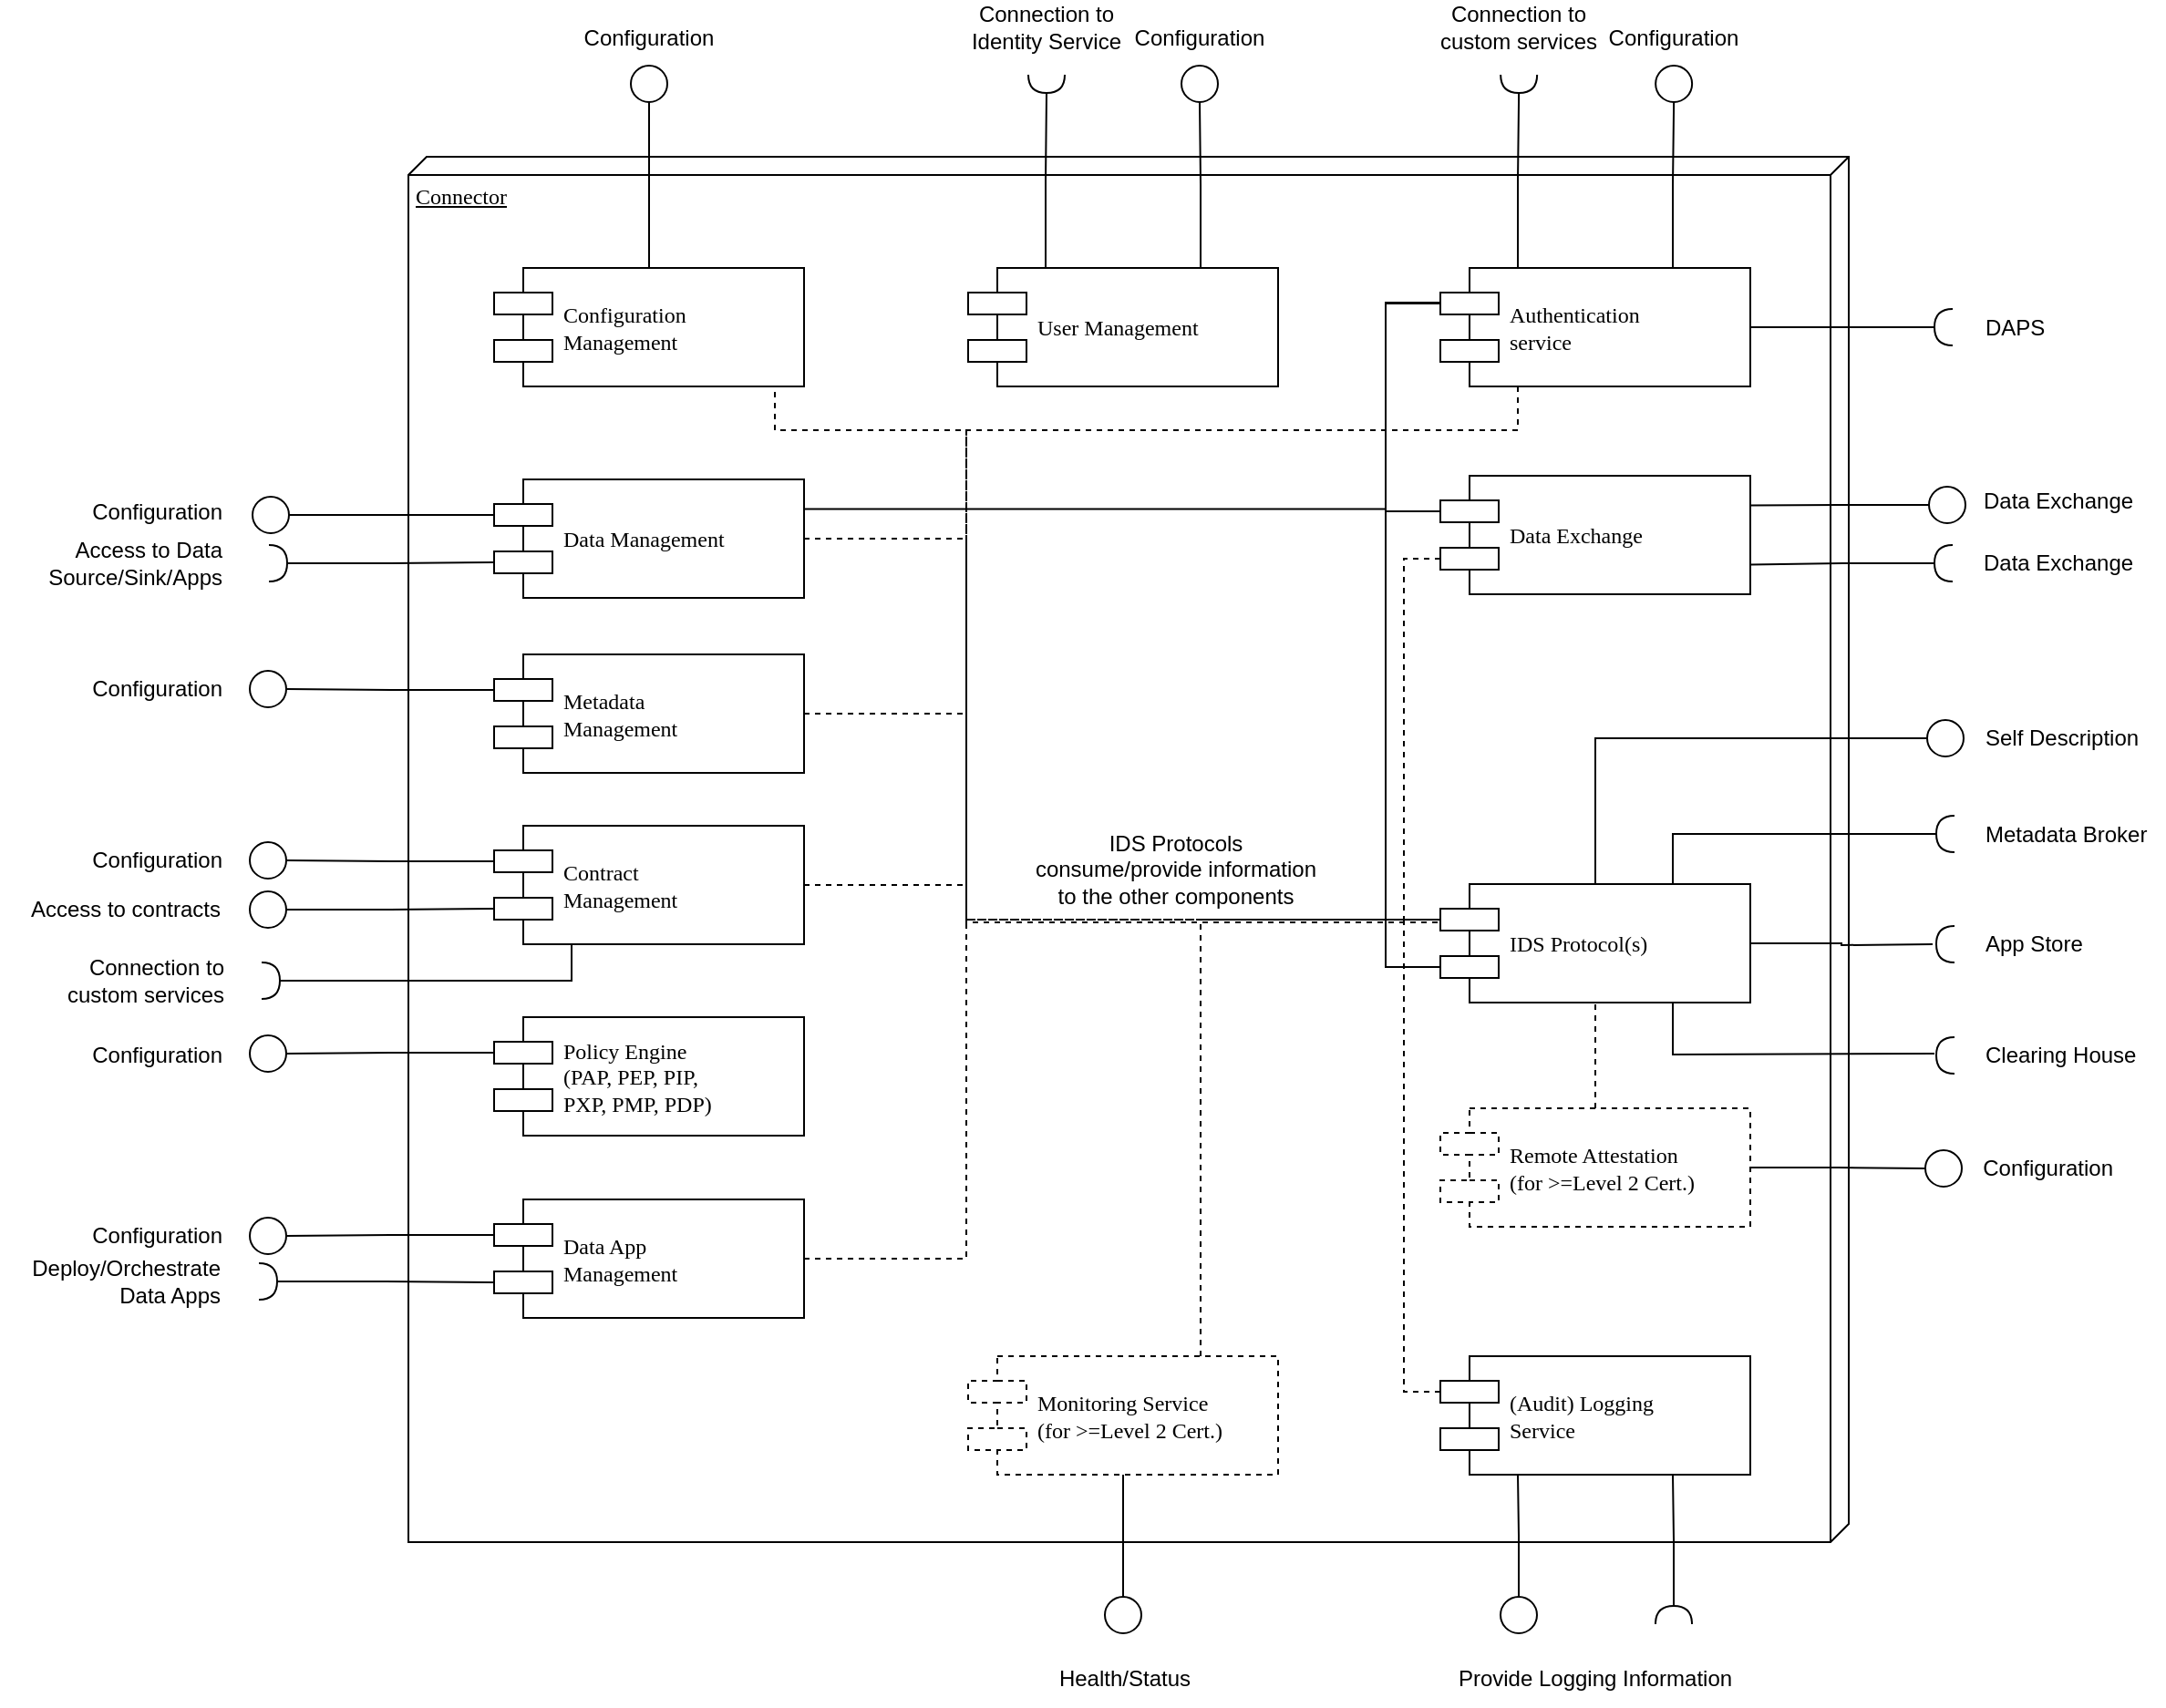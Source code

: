 <mxfile version="16.1.2" type="device"><diagram name="Page-1" id="5f0bae14-7c28-e335-631c-24af17079c00"><mxGraphModel dx="2522" dy="1715" grid="1" gridSize="10" guides="1" tooltips="1" connect="1" arrows="1" fold="1" page="1" pageScale="1" pageWidth="1100" pageHeight="850" background="none" math="0" shadow="0"><root><mxCell id="0"/><mxCell id="1" parent="0"/><mxCell id="jyTs4A_rWqT5F-8VlOva-28" value="Connector" style="verticalAlign=top;align=left;spacingTop=8;spacingLeft=2;spacingRight=12;shape=cube;size=10;direction=south;fontStyle=4;html=1;rounded=0;shadow=0;comic=0;labelBackgroundColor=none;strokeWidth=1;fontFamily=Verdana;fontSize=12" parent="1" vertex="1"><mxGeometry x="154" y="50" width="790" height="760" as="geometry"/></mxCell><mxCell id="jyTs4A_rWqT5F-8VlOva-112" style="edgeStyle=orthogonalEdgeStyle;rounded=0;orthogonalLoop=1;jettySize=auto;html=1;exitX=1;exitY=0.5;exitDx=0;exitDy=0;entryX=0;entryY=0.3;entryDx=0;entryDy=0;endArrow=none;endFill=0;fillColor=#f8cecc;strokeColor=#000000;dashed=1;" parent="1" source="jyTs4A_rWqT5F-8VlOva-1" target="jyTs4A_rWqT5F-8VlOva-34" edge="1"><mxGeometry relative="1" as="geometry"><Array as="points"><mxPoint x="460" y="260"/><mxPoint x="460" y="469"/></Array></mxGeometry></mxCell><mxCell id="JZ4Dpea59XBY0IXT6QqH-74" style="edgeStyle=orthogonalEdgeStyle;rounded=0;orthogonalLoop=1;jettySize=auto;html=1;exitX=0;exitY=0.3;exitDx=0;exitDy=0;endArrow=none;endFill=0;entryX=1;entryY=0.5;entryDx=0;entryDy=0;" edge="1" parent="1" source="jyTs4A_rWqT5F-8VlOva-1" target="JZ4Dpea59XBY0IXT6QqH-85"><mxGeometry relative="1" as="geometry"><mxPoint x="40" y="230" as="targetPoint"/></mxGeometry></mxCell><mxCell id="jyTs4A_rWqT5F-8VlOva-1" value="Data Management" style="shape=component;align=left;spacingLeft=36;rounded=0;shadow=0;comic=0;labelBackgroundColor=none;strokeWidth=1;fontFamily=Verdana;fontSize=12;html=1;" parent="1" vertex="1"><mxGeometry x="201" y="227" width="170" height="65" as="geometry"/></mxCell><mxCell id="JZ4Dpea59XBY0IXT6QqH-13" style="edgeStyle=orthogonalEdgeStyle;rounded=0;orthogonalLoop=1;jettySize=auto;html=1;exitX=0.25;exitY=0;exitDx=0;exitDy=0;entryX=1;entryY=0.5;entryDx=0;entryDy=0;endArrow=none;endFill=0;entryPerimeter=0;" edge="1" parent="1" source="jyTs4A_rWqT5F-8VlOva-2" target="JZ4Dpea59XBY0IXT6QqH-59"><mxGeometry relative="1" as="geometry"><mxPoint x="538.5" y="16" as="targetPoint"/></mxGeometry></mxCell><mxCell id="JZ4Dpea59XBY0IXT6QqH-79" style="edgeStyle=orthogonalEdgeStyle;rounded=0;orthogonalLoop=1;jettySize=auto;html=1;exitX=0.75;exitY=0;exitDx=0;exitDy=0;endArrow=none;endFill=0;entryX=0.5;entryY=1;entryDx=0;entryDy=0;" edge="1" parent="1" source="jyTs4A_rWqT5F-8VlOva-2" target="JZ4Dpea59XBY0IXT6QqH-99"><mxGeometry relative="1" as="geometry"><mxPoint x="588" y="30" as="targetPoint"/></mxGeometry></mxCell><mxCell id="jyTs4A_rWqT5F-8VlOva-2" value="User Management" style="shape=component;align=left;spacingLeft=36;rounded=0;shadow=0;comic=0;labelBackgroundColor=none;strokeWidth=1;fontFamily=Verdana;fontSize=12;html=1;" parent="1" vertex="1"><mxGeometry x="461" y="111" width="170" height="65" as="geometry"/></mxCell><mxCell id="jyTs4A_rWqT5F-8VlOva-119" style="edgeStyle=orthogonalEdgeStyle;rounded=0;orthogonalLoop=1;jettySize=auto;html=1;exitX=0.75;exitY=0;exitDx=0;exitDy=0;entryX=0;entryY=0.3;entryDx=0;entryDy=0;endArrow=none;endFill=0;fillColor=#f8cecc;strokeColor=#000000;dashed=1;" parent="1" source="jyTs4A_rWqT5F-8VlOva-3" target="jyTs4A_rWqT5F-8VlOva-34" edge="1"><mxGeometry relative="1" as="geometry"><mxPoint x="546" y="687" as="sourcePoint"/></mxGeometry></mxCell><mxCell id="JZ4Dpea59XBY0IXT6QqH-19" style="edgeStyle=orthogonalEdgeStyle;rounded=0;orthogonalLoop=1;jettySize=auto;html=1;exitX=0.5;exitY=1;exitDx=0;exitDy=0;entryX=0.5;entryY=0;entryDx=0;entryDy=0;endArrow=none;endFill=0;" edge="1" parent="1" source="jyTs4A_rWqT5F-8VlOva-3" target="JZ4Dpea59XBY0IXT6QqH-17"><mxGeometry relative="1" as="geometry"/></mxCell><mxCell id="jyTs4A_rWqT5F-8VlOva-3" value="Monitoring Service&lt;br&gt;(for &amp;gt;=Level 2 Cert.)" style="shape=component;align=left;spacingLeft=36;rounded=0;shadow=0;comic=0;labelBackgroundColor=none;strokeWidth=1;fontFamily=Verdana;fontSize=12;html=1;dashed=1;" parent="1" vertex="1"><mxGeometry x="461" y="708" width="170" height="65" as="geometry"/></mxCell><mxCell id="jyTs4A_rWqT5F-8VlOva-118" style="edgeStyle=orthogonalEdgeStyle;rounded=0;orthogonalLoop=1;jettySize=auto;html=1;exitX=0;exitY=0.3;exitDx=0;exitDy=0;entryX=0;entryY=0.3;entryDx=0;entryDy=0;endArrow=none;endFill=0;fillColor=#f8cecc;strokeColor=#000000;dashed=1;" parent="1" source="jyTs4A_rWqT5F-8VlOva-4" target="jyTs4A_rWqT5F-8VlOva-34" edge="1"><mxGeometry relative="1" as="geometry"><Array as="points"><mxPoint x="700" y="728"/><mxPoint x="700" y="469"/></Array><mxPoint x="762.5" y="687" as="sourcePoint"/></mxGeometry></mxCell><mxCell id="jyTs4A_rWqT5F-8VlOva-4" value="(Audit) Logging&lt;br&gt;Service" style="shape=component;align=left;spacingLeft=36;rounded=0;shadow=0;comic=0;labelBackgroundColor=none;strokeWidth=1;fontFamily=Verdana;fontSize=12;html=1;" parent="1" vertex="1"><mxGeometry x="720" y="708" width="170" height="65" as="geometry"/></mxCell><mxCell id="JZ4Dpea59XBY0IXT6QqH-81" style="edgeStyle=orthogonalEdgeStyle;rounded=0;orthogonalLoop=1;jettySize=auto;html=1;exitX=0.5;exitY=0;exitDx=0;exitDy=0;entryX=0.5;entryY=1;entryDx=0;entryDy=0;endArrow=none;endFill=0;" edge="1" parent="1" source="jyTs4A_rWqT5F-8VlOva-5" target="JZ4Dpea59XBY0IXT6QqH-80"><mxGeometry relative="1" as="geometry"/></mxCell><mxCell id="JZ4Dpea59XBY0IXT6QqH-118" style="edgeStyle=orthogonalEdgeStyle;rounded=0;orthogonalLoop=1;jettySize=auto;html=1;exitX=0.5;exitY=1;exitDx=0;exitDy=0;entryX=0;entryY=0.3;entryDx=0;entryDy=0;dashed=1;endArrow=none;endFill=0;" edge="1" parent="1" source="jyTs4A_rWqT5F-8VlOva-5" target="jyTs4A_rWqT5F-8VlOva-34"><mxGeometry relative="1" as="geometry"><Array as="points"><mxPoint x="355" y="176"/><mxPoint x="355" y="200"/><mxPoint x="460" y="200"/><mxPoint x="460" y="469"/></Array></mxGeometry></mxCell><mxCell id="jyTs4A_rWqT5F-8VlOva-5" value="Configuration&lt;br&gt;Management" style="shape=component;align=left;spacingLeft=36;rounded=0;shadow=0;comic=0;labelBackgroundColor=none;strokeWidth=1;fontFamily=Verdana;fontSize=12;html=1;" parent="1" vertex="1"><mxGeometry x="201" y="111" width="170" height="65" as="geometry"/></mxCell><mxCell id="jyTs4A_rWqT5F-8VlOva-113" style="edgeStyle=orthogonalEdgeStyle;rounded=0;orthogonalLoop=1;jettySize=auto;html=1;exitX=1;exitY=0.5;exitDx=0;exitDy=0;entryX=0;entryY=0.3;entryDx=0;entryDy=0;endArrow=none;endFill=0;fillColor=#f8cecc;strokeColor=#000000;dashed=1;" parent="1" source="jyTs4A_rWqT5F-8VlOva-6" target="jyTs4A_rWqT5F-8VlOva-34" edge="1"><mxGeometry relative="1" as="geometry"><Array as="points"><mxPoint x="460" y="356"/><mxPoint x="460" y="469"/></Array></mxGeometry></mxCell><mxCell id="JZ4Dpea59XBY0IXT6QqH-75" style="edgeStyle=orthogonalEdgeStyle;rounded=0;orthogonalLoop=1;jettySize=auto;html=1;exitX=0;exitY=0.3;exitDx=0;exitDy=0;endArrow=none;endFill=0;entryX=1;entryY=0.5;entryDx=0;entryDy=0;" edge="1" parent="1" source="jyTs4A_rWqT5F-8VlOva-6" target="JZ4Dpea59XBY0IXT6QqH-87"><mxGeometry relative="1" as="geometry"><mxPoint x="110" y="380" as="targetPoint"/></mxGeometry></mxCell><mxCell id="jyTs4A_rWqT5F-8VlOva-6" value="Metadata&lt;br&gt;Management" style="shape=component;align=left;spacingLeft=36;rounded=0;shadow=0;comic=0;labelBackgroundColor=none;strokeWidth=1;fontFamily=Verdana;fontSize=12;html=1;" parent="1" vertex="1"><mxGeometry x="201" y="323" width="170" height="65" as="geometry"/></mxCell><mxCell id="jyTs4A_rWqT5F-8VlOva-114" style="edgeStyle=orthogonalEdgeStyle;rounded=0;orthogonalLoop=1;jettySize=auto;html=1;exitX=1;exitY=0.5;exitDx=0;exitDy=0;entryX=0;entryY=0.3;entryDx=0;entryDy=0;endArrow=none;endFill=0;fillColor=#f8cecc;strokeColor=#000000;dashed=1;" parent="1" source="jyTs4A_rWqT5F-8VlOva-7" target="jyTs4A_rWqT5F-8VlOva-34" edge="1"><mxGeometry relative="1" as="geometry"><Array as="points"><mxPoint x="460" y="450"/><mxPoint x="460" y="469"/></Array></mxGeometry></mxCell><mxCell id="JZ4Dpea59XBY0IXT6QqH-76" style="edgeStyle=orthogonalEdgeStyle;rounded=0;orthogonalLoop=1;jettySize=auto;html=1;exitX=0;exitY=0.3;exitDx=0;exitDy=0;endArrow=none;endFill=0;entryX=1;entryY=0.5;entryDx=0;entryDy=0;" edge="1" parent="1" source="jyTs4A_rWqT5F-8VlOva-7" target="JZ4Dpea59XBY0IXT6QqH-90"><mxGeometry relative="1" as="geometry"><mxPoint x="110" y="437" as="targetPoint"/></mxGeometry></mxCell><mxCell id="jyTs4A_rWqT5F-8VlOva-7" value="Contract&lt;br&gt;Management" style="shape=component;align=left;spacingLeft=36;rounded=0;shadow=0;comic=0;labelBackgroundColor=none;strokeWidth=1;fontFamily=Verdana;fontSize=12;html=1;" parent="1" vertex="1"><mxGeometry x="201" y="417" width="170" height="65" as="geometry"/></mxCell><mxCell id="JZ4Dpea59XBY0IXT6QqH-78" style="edgeStyle=orthogonalEdgeStyle;rounded=0;orthogonalLoop=1;jettySize=auto;html=1;exitX=0;exitY=0.3;exitDx=0;exitDy=0;endArrow=none;endFill=0;entryX=1;entryY=0.5;entryDx=0;entryDy=0;" edge="1" parent="1" source="jyTs4A_rWqT5F-8VlOva-8" target="JZ4Dpea59XBY0IXT6QqH-92"><mxGeometry relative="1" as="geometry"><mxPoint x="30" y="569" as="targetPoint"/></mxGeometry></mxCell><mxCell id="jyTs4A_rWqT5F-8VlOva-8" value="Policy Engine &lt;br&gt;(PAP, PEP, PIP, &lt;br&gt;PXP, PMP, PDP)" style="shape=component;align=left;spacingLeft=36;rounded=0;shadow=0;comic=0;labelBackgroundColor=none;strokeWidth=1;fontFamily=Verdana;fontSize=12;html=1;" parent="1" vertex="1"><mxGeometry x="201" y="522" width="170" height="65" as="geometry"/></mxCell><mxCell id="jyTs4A_rWqT5F-8VlOva-117" style="edgeStyle=orthogonalEdgeStyle;rounded=0;orthogonalLoop=1;jettySize=auto;html=1;exitX=1;exitY=0.5;exitDx=0;exitDy=0;entryX=0;entryY=0.3;entryDx=0;entryDy=0;endArrow=none;endFill=0;fillColor=#f8cecc;strokeColor=#000000;dashed=1;" parent="1" source="jyTs4A_rWqT5F-8VlOva-9" target="jyTs4A_rWqT5F-8VlOva-34" edge="1"><mxGeometry relative="1" as="geometry"><Array as="points"><mxPoint x="460" y="655"/><mxPoint x="460" y="469"/></Array></mxGeometry></mxCell><mxCell id="JZ4Dpea59XBY0IXT6QqH-77" style="edgeStyle=orthogonalEdgeStyle;rounded=0;orthogonalLoop=1;jettySize=auto;html=1;exitX=0;exitY=0.3;exitDx=0;exitDy=0;endArrow=none;endFill=0;entryX=1;entryY=0.5;entryDx=0;entryDy=0;" edge="1" parent="1" source="jyTs4A_rWqT5F-8VlOva-9" target="JZ4Dpea59XBY0IXT6QqH-94"><mxGeometry relative="1" as="geometry"><mxPoint x="116" y="639" as="targetPoint"/></mxGeometry></mxCell><mxCell id="jyTs4A_rWqT5F-8VlOva-9" value="Data App&lt;br&gt;Management" style="shape=component;align=left;spacingLeft=36;rounded=0;shadow=0;comic=0;labelBackgroundColor=none;strokeWidth=1;fontFamily=Verdana;fontSize=12;html=1;" parent="1" vertex="1"><mxGeometry x="201" y="622" width="170" height="65" as="geometry"/></mxCell><mxCell id="jyTs4A_rWqT5F-8VlOva-32" style="edgeStyle=orthogonalEdgeStyle;rounded=0;orthogonalLoop=1;jettySize=auto;html=1;entryX=0.5;entryY=0;entryDx=0;entryDy=0;endArrow=none;endFill=0;exitX=0;exitY=0.5;exitDx=0;exitDy=0;" parent="1" source="jyTs4A_rWqT5F-8VlOva-31" target="jyTs4A_rWqT5F-8VlOva-34" edge="1"><mxGeometry relative="1" as="geometry"><mxPoint x="1024" y="421" as="sourcePoint"/><mxPoint x="903.04" y="420.975" as="targetPoint"/></mxGeometry></mxCell><mxCell id="jyTs4A_rWqT5F-8VlOva-31" value="" style="ellipse;whiteSpace=wrap;html=1;rounded=0;shadow=0;comic=0;labelBackgroundColor=none;strokeWidth=1;fontFamily=Verdana;fontSize=12;align=center;" parent="1" vertex="1"><mxGeometry x="987" y="359" width="20" height="20" as="geometry"/></mxCell><mxCell id="jyTs4A_rWqT5F-8VlOva-33" value="Self Description" style="text;html=1;strokeColor=none;fillColor=none;align=left;verticalAlign=middle;whiteSpace=wrap;rounded=0;" parent="1" vertex="1"><mxGeometry x="1017" y="354" width="90" height="30" as="geometry"/></mxCell><mxCell id="jyTs4A_rWqT5F-8VlOva-34" value="IDS Protocol(s)" style="shape=component;align=left;spacingLeft=36;rounded=0;shadow=0;comic=0;labelBackgroundColor=none;strokeWidth=1;fontFamily=Verdana;fontSize=12;html=1;" parent="1" vertex="1"><mxGeometry x="720" y="449" width="170" height="65" as="geometry"/></mxCell><mxCell id="jyTs4A_rWqT5F-8VlOva-45" style="edgeStyle=orthogonalEdgeStyle;rounded=0;orthogonalLoop=1;jettySize=auto;html=1;entryX=1;entryY=0.25;entryDx=0;entryDy=0;endArrow=none;endFill=0;exitX=0;exitY=0.5;exitDx=0;exitDy=0;" parent="1" source="jyTs4A_rWqT5F-8VlOva-46" target="JZ4Dpea59XBY0IXT6QqH-14" edge="1"><mxGeometry relative="1" as="geometry"><mxPoint x="964" y="360" as="sourcePoint"/><mxPoint x="910" y="220.25" as="targetPoint"/></mxGeometry></mxCell><mxCell id="jyTs4A_rWqT5F-8VlOva-46" value="" style="ellipse;whiteSpace=wrap;html=1;rounded=0;shadow=0;comic=0;labelBackgroundColor=none;strokeWidth=1;fontFamily=Verdana;fontSize=12;align=center;" parent="1" vertex="1"><mxGeometry x="988" y="231" width="20" height="20" as="geometry"/></mxCell><mxCell id="jyTs4A_rWqT5F-8VlOva-63" value="Metadata Broker" style="text;html=1;strokeColor=none;fillColor=none;align=left;verticalAlign=middle;whiteSpace=wrap;rounded=0;" parent="1" vertex="1"><mxGeometry x="1017" y="406.5" width="100" height="30" as="geometry"/></mxCell><mxCell id="jyTs4A_rWqT5F-8VlOva-71" value="App Store" style="text;html=1;strokeColor=none;fillColor=none;align=left;verticalAlign=middle;whiteSpace=wrap;rounded=0;" parent="1" vertex="1"><mxGeometry x="1017" y="467" width="100" height="30" as="geometry"/></mxCell><mxCell id="jyTs4A_rWqT5F-8VlOva-72" style="edgeStyle=orthogonalEdgeStyle;rounded=0;orthogonalLoop=1;jettySize=auto;html=1;exitX=0;exitY=0.5;exitDx=0;exitDy=0;entryX=1;entryY=0.5;entryDx=0;entryDy=0;endArrow=none;endFill=0;" parent="1" target="jyTs4A_rWqT5F-8VlOva-34" edge="1"><mxGeometry relative="1" as="geometry"><mxPoint x="990" y="482" as="sourcePoint"/></mxGeometry></mxCell><mxCell id="jyTs4A_rWqT5F-8VlOva-76" value="Clearing House" style="text;html=1;strokeColor=none;fillColor=none;align=left;verticalAlign=middle;whiteSpace=wrap;rounded=0;" parent="1" vertex="1"><mxGeometry x="1017" y="528" width="100" height="30" as="geometry"/></mxCell><mxCell id="jyTs4A_rWqT5F-8VlOva-77" style="edgeStyle=orthogonalEdgeStyle;rounded=0;orthogonalLoop=1;jettySize=auto;html=1;exitX=0;exitY=0.5;exitDx=0;exitDy=0;entryX=0.75;entryY=1;entryDx=0;entryDy=0;endArrow=none;endFill=0;" parent="1" target="jyTs4A_rWqT5F-8VlOva-34" edge="1"><mxGeometry relative="1" as="geometry"><mxPoint x="991" y="542" as="sourcePoint"/></mxGeometry></mxCell><mxCell id="jyTs4A_rWqT5F-8VlOva-81" value="DAPS" style="text;html=1;strokeColor=none;fillColor=none;align=left;verticalAlign=middle;whiteSpace=wrap;rounded=0;" parent="1" vertex="1"><mxGeometry x="1017" y="128.5" width="100" height="30" as="geometry"/></mxCell><mxCell id="jyTs4A_rWqT5F-8VlOva-82" style="edgeStyle=orthogonalEdgeStyle;rounded=0;orthogonalLoop=1;jettySize=auto;html=1;exitX=1;exitY=0.5;exitDx=0;exitDy=0;entryX=1;entryY=0.5;entryDx=0;entryDy=0;endArrow=none;endFill=0;exitPerimeter=0;" parent="1" source="JZ4Dpea59XBY0IXT6QqH-64" target="JZ4Dpea59XBY0IXT6QqH-16" edge="1"><mxGeometry relative="1" as="geometry"><mxPoint x="992" y="654" as="sourcePoint"/></mxGeometry></mxCell><mxCell id="jyTs4A_rWqT5F-8VlOva-95" value="Access to Data Source/Sink/Apps" style="text;html=1;strokeColor=none;fillColor=none;align=right;verticalAlign=middle;whiteSpace=wrap;rounded=0;" parent="1" vertex="1"><mxGeometry x="-68.25" y="258" width="121.5" height="30" as="geometry"/></mxCell><mxCell id="jyTs4A_rWqT5F-8VlOva-97" value="Configuration" style="text;html=1;strokeColor=none;fillColor=none;align=center;verticalAlign=middle;whiteSpace=wrap;rounded=0;" parent="1" vertex="1"><mxGeometry x="249.25" y="-30" width="73.5" height="30" as="geometry"/></mxCell><mxCell id="jyTs4A_rWqT5F-8VlOva-134" value="Deploy/Orchestrate Data Apps" style="text;html=1;strokeColor=none;fillColor=none;align=right;verticalAlign=middle;whiteSpace=wrap;rounded=0;" parent="1" vertex="1"><mxGeometry x="-56.75" y="652" width="110" height="30" as="geometry"/></mxCell><mxCell id="jyTs4A_rWqT5F-8VlOva-136" value="IDS Protocols consume/provide information to the other components" style="text;html=1;strokeColor=none;fillColor=none;align=center;verticalAlign=middle;whiteSpace=wrap;rounded=0;" parent="1" vertex="1"><mxGeometry x="495" y="426" width="160" height="30" as="geometry"/></mxCell><mxCell id="JZ4Dpea59XBY0IXT6QqH-83" style="edgeStyle=orthogonalEdgeStyle;rounded=0;orthogonalLoop=1;jettySize=auto;html=1;exitX=0.5;exitY=0;exitDx=0;exitDy=0;entryX=0.5;entryY=1;entryDx=0;entryDy=0;dashed=1;endArrow=none;endFill=0;" edge="1" parent="1" source="jyTs4A_rWqT5F-8VlOva-138" target="jyTs4A_rWqT5F-8VlOva-34"><mxGeometry relative="1" as="geometry"/></mxCell><mxCell id="jyTs4A_rWqT5F-8VlOva-138" value="Remote Attestation&lt;br&gt;(for &amp;gt;=Level 2 Cert.)" style="shape=component;align=left;spacingLeft=36;rounded=0;shadow=0;comic=0;labelBackgroundColor=none;strokeWidth=1;fontFamily=Verdana;fontSize=12;html=1;dashed=1;" parent="1" vertex="1"><mxGeometry x="720" y="572" width="170" height="65" as="geometry"/></mxCell><mxCell id="jyTs4A_rWqT5F-8VlOva-148" style="edgeStyle=orthogonalEdgeStyle;rounded=0;orthogonalLoop=1;jettySize=auto;html=1;exitX=1;exitY=0.5;exitDx=0;exitDy=0;entryX=0;entryY=0.7;entryDx=0;entryDy=0;endArrow=none;endFill=0;strokeColor=#000000;" parent="1" source="jyTs4A_rWqT5F-8VlOva-146" target="jyTs4A_rWqT5F-8VlOva-7" edge="1"><mxGeometry relative="1" as="geometry"/></mxCell><mxCell id="jyTs4A_rWqT5F-8VlOva-146" value="" style="ellipse;whiteSpace=wrap;html=1;rounded=0;shadow=0;comic=0;labelBackgroundColor=none;strokeWidth=1;fontFamily=Verdana;fontSize=12;align=center;" parent="1" vertex="1"><mxGeometry x="67" y="453" width="20" height="20" as="geometry"/></mxCell><mxCell id="jyTs4A_rWqT5F-8VlOva-147" value="Access to contracts" style="text;html=1;strokeColor=none;fillColor=none;align=right;verticalAlign=middle;whiteSpace=wrap;rounded=0;" parent="1" vertex="1"><mxGeometry x="-70" y="448" width="123.25" height="30" as="geometry"/></mxCell><mxCell id="JZ4Dpea59XBY0IXT6QqH-11" value="Connection to Identity Service" style="text;html=1;strokeColor=none;fillColor=none;align=center;verticalAlign=middle;whiteSpace=wrap;rounded=0;" vertex="1" parent="1"><mxGeometry x="452.94" y="-36" width="102.13" height="30" as="geometry"/></mxCell><mxCell id="JZ4Dpea59XBY0IXT6QqH-119" style="edgeStyle=orthogonalEdgeStyle;rounded=0;orthogonalLoop=1;jettySize=auto;html=1;exitX=0;exitY=0.7;exitDx=0;exitDy=0;entryX=0;entryY=0.3;entryDx=0;entryDy=0;dashed=1;endArrow=none;endFill=0;" edge="1" parent="1" source="JZ4Dpea59XBY0IXT6QqH-14" target="jyTs4A_rWqT5F-8VlOva-34"><mxGeometry relative="1" as="geometry"/></mxCell><mxCell id="JZ4Dpea59XBY0IXT6QqH-120" style="edgeStyle=orthogonalEdgeStyle;rounded=0;orthogonalLoop=1;jettySize=auto;html=1;exitX=0;exitY=0.3;exitDx=0;exitDy=0;endArrow=none;endFill=0;" edge="1" parent="1" source="JZ4Dpea59XBY0IXT6QqH-14"><mxGeometry relative="1" as="geometry"><mxPoint x="720" y="130" as="targetPoint"/><Array as="points"><mxPoint x="690" y="245"/><mxPoint x="690" y="130"/></Array></mxGeometry></mxCell><mxCell id="JZ4Dpea59XBY0IXT6QqH-14" value="Data Exchange" style="shape=component;align=left;spacingLeft=36;rounded=0;shadow=0;comic=0;labelBackgroundColor=none;strokeWidth=1;fontFamily=Verdana;fontSize=12;html=1;" vertex="1" parent="1"><mxGeometry x="720" y="225" width="170" height="65" as="geometry"/></mxCell><mxCell id="JZ4Dpea59XBY0IXT6QqH-71" style="edgeStyle=orthogonalEdgeStyle;rounded=0;orthogonalLoop=1;jettySize=auto;html=1;exitX=0;exitY=0.3;exitDx=0;exitDy=0;endArrow=none;endFill=0;entryX=1;entryY=0.25;entryDx=0;entryDy=0;" edge="1" parent="1" source="JZ4Dpea59XBY0IXT6QqH-16" target="jyTs4A_rWqT5F-8VlOva-1"><mxGeometry relative="1" as="geometry"><mxPoint x="700" y="98.5" as="sourcePoint"/><mxPoint x="370" y="265" as="targetPoint"/><Array as="points"><mxPoint x="690" y="131"/><mxPoint x="690" y="243"/></Array></mxGeometry></mxCell><mxCell id="JZ4Dpea59XBY0IXT6QqH-117" style="edgeStyle=orthogonalEdgeStyle;rounded=0;orthogonalLoop=1;jettySize=auto;html=1;exitX=0.25;exitY=1;exitDx=0;exitDy=0;entryX=0;entryY=0.3;entryDx=0;entryDy=0;endArrow=none;endFill=0;dashed=1;" edge="1" parent="1" source="JZ4Dpea59XBY0IXT6QqH-16" target="jyTs4A_rWqT5F-8VlOva-34"><mxGeometry relative="1" as="geometry"><Array as="points"><mxPoint x="763" y="200"/><mxPoint x="460" y="200"/><mxPoint x="460" y="470"/><mxPoint x="720" y="470"/></Array></mxGeometry></mxCell><mxCell id="JZ4Dpea59XBY0IXT6QqH-121" style="edgeStyle=orthogonalEdgeStyle;rounded=0;orthogonalLoop=1;jettySize=auto;html=1;exitX=0;exitY=0.3;exitDx=0;exitDy=0;entryX=0;entryY=0.7;entryDx=0;entryDy=0;endArrow=none;endFill=0;" edge="1" parent="1" source="JZ4Dpea59XBY0IXT6QqH-16" target="jyTs4A_rWqT5F-8VlOva-34"><mxGeometry relative="1" as="geometry"><Array as="points"><mxPoint x="690" y="131"/><mxPoint x="690" y="495"/></Array></mxGeometry></mxCell><mxCell id="JZ4Dpea59XBY0IXT6QqH-16" value="Authentication&lt;br&gt;service" style="shape=component;align=left;spacingLeft=36;rounded=0;shadow=0;comic=0;labelBackgroundColor=none;strokeWidth=1;fontFamily=Verdana;fontSize=12;html=1;" vertex="1" parent="1"><mxGeometry x="720" y="111" width="170" height="65" as="geometry"/></mxCell><mxCell id="JZ4Dpea59XBY0IXT6QqH-17" value="" style="ellipse;whiteSpace=wrap;html=1;rounded=0;shadow=0;comic=0;labelBackgroundColor=none;strokeWidth=1;fontFamily=Verdana;fontSize=12;align=center;" vertex="1" parent="1"><mxGeometry x="536" y="840" width="20" height="20" as="geometry"/></mxCell><mxCell id="JZ4Dpea59XBY0IXT6QqH-18" value="Health/Status" style="text;html=1;strokeColor=none;fillColor=none;align=center;verticalAlign=middle;whiteSpace=wrap;rounded=0;" vertex="1" parent="1"><mxGeometry x="495" y="870" width="104" height="30" as="geometry"/></mxCell><mxCell id="JZ4Dpea59XBY0IXT6QqH-51" style="edgeStyle=orthogonalEdgeStyle;rounded=0;orthogonalLoop=1;jettySize=auto;html=1;exitX=0.5;exitY=0;exitDx=0;exitDy=0;entryX=0.25;entryY=1;entryDx=0;entryDy=0;endArrow=none;endFill=0;" edge="1" parent="1" source="JZ4Dpea59XBY0IXT6QqH-47" target="jyTs4A_rWqT5F-8VlOva-4"><mxGeometry relative="1" as="geometry"/></mxCell><mxCell id="JZ4Dpea59XBY0IXT6QqH-47" value="" style="ellipse;whiteSpace=wrap;html=1;rounded=0;shadow=0;comic=0;labelBackgroundColor=none;strokeWidth=1;fontFamily=Verdana;fontSize=12;align=center;" vertex="1" parent="1"><mxGeometry x="753" y="840" width="20" height="20" as="geometry"/></mxCell><mxCell id="JZ4Dpea59XBY0IXT6QqH-48" value="Provide Logging Information" style="text;html=1;strokeColor=none;fillColor=none;align=center;verticalAlign=middle;whiteSpace=wrap;rounded=0;" vertex="1" parent="1"><mxGeometry x="727" y="870" width="156" height="30" as="geometry"/></mxCell><mxCell id="JZ4Dpea59XBY0IXT6QqH-55" style="edgeStyle=orthogonalEdgeStyle;rounded=0;orthogonalLoop=1;jettySize=auto;html=1;exitX=1;exitY=0.5;exitDx=0;exitDy=0;exitPerimeter=0;entryX=0;entryY=0.7;entryDx=0;entryDy=0;endArrow=none;endFill=0;" edge="1" parent="1" source="JZ4Dpea59XBY0IXT6QqH-52" target="jyTs4A_rWqT5F-8VlOva-1"><mxGeometry relative="1" as="geometry"/></mxCell><mxCell id="JZ4Dpea59XBY0IXT6QqH-52" value="" style="shape=requiredInterface;html=1;verticalLabelPosition=bottom;sketch=0;" vertex="1" parent="1"><mxGeometry x="77.5" y="263" width="10" height="20" as="geometry"/></mxCell><mxCell id="JZ4Dpea59XBY0IXT6QqH-58" style="edgeStyle=orthogonalEdgeStyle;rounded=0;orthogonalLoop=1;jettySize=auto;html=1;exitX=1;exitY=0.5;exitDx=0;exitDy=0;exitPerimeter=0;entryX=0;entryY=0.7;entryDx=0;entryDy=0;endArrow=none;endFill=0;" edge="1" parent="1" source="JZ4Dpea59XBY0IXT6QqH-56" target="jyTs4A_rWqT5F-8VlOva-9"><mxGeometry relative="1" as="geometry"/></mxCell><mxCell id="JZ4Dpea59XBY0IXT6QqH-56" value="" style="shape=requiredInterface;html=1;verticalLabelPosition=bottom;sketch=0;" vertex="1" parent="1"><mxGeometry x="72" y="657" width="10" height="20" as="geometry"/></mxCell><mxCell id="JZ4Dpea59XBY0IXT6QqH-59" value="" style="shape=requiredInterface;html=1;verticalLabelPosition=bottom;sketch=0;rotation=90;" vertex="1" parent="1"><mxGeometry x="499" width="10" height="20" as="geometry"/></mxCell><mxCell id="JZ4Dpea59XBY0IXT6QqH-70" style="edgeStyle=orthogonalEdgeStyle;rounded=0;orthogonalLoop=1;jettySize=auto;html=1;exitX=1;exitY=0.5;exitDx=0;exitDy=0;exitPerimeter=0;entryX=1;entryY=0.75;entryDx=0;entryDy=0;endArrow=none;endFill=0;" edge="1" parent="1" source="JZ4Dpea59XBY0IXT6QqH-60" target="JZ4Dpea59XBY0IXT6QqH-14"><mxGeometry relative="1" as="geometry"/></mxCell><mxCell id="JZ4Dpea59XBY0IXT6QqH-60" value="" style="shape=requiredInterface;html=1;verticalLabelPosition=bottom;sketch=0;rotation=-180;" vertex="1" parent="1"><mxGeometry x="991" y="263" width="10" height="20" as="geometry"/></mxCell><mxCell id="JZ4Dpea59XBY0IXT6QqH-69" style="edgeStyle=orthogonalEdgeStyle;rounded=0;orthogonalLoop=1;jettySize=auto;html=1;exitX=1;exitY=0.5;exitDx=0;exitDy=0;exitPerimeter=0;entryX=0.75;entryY=0;entryDx=0;entryDy=0;endArrow=none;endFill=0;" edge="1" parent="1" source="JZ4Dpea59XBY0IXT6QqH-61" target="jyTs4A_rWqT5F-8VlOva-34"><mxGeometry relative="1" as="geometry"/></mxCell><mxCell id="JZ4Dpea59XBY0IXT6QqH-61" value="" style="shape=requiredInterface;html=1;verticalLabelPosition=bottom;sketch=0;rotation=-180;" vertex="1" parent="1"><mxGeometry x="992" y="411.5" width="10" height="20" as="geometry"/></mxCell><mxCell id="JZ4Dpea59XBY0IXT6QqH-62" value="" style="shape=requiredInterface;html=1;verticalLabelPosition=bottom;sketch=0;rotation=-180;" vertex="1" parent="1"><mxGeometry x="992" y="472" width="10" height="20" as="geometry"/></mxCell><mxCell id="JZ4Dpea59XBY0IXT6QqH-63" value="" style="shape=requiredInterface;html=1;verticalLabelPosition=bottom;sketch=0;rotation=-180;" vertex="1" parent="1"><mxGeometry x="992" y="533" width="10" height="20" as="geometry"/></mxCell><mxCell id="JZ4Dpea59XBY0IXT6QqH-64" value="" style="shape=requiredInterface;html=1;verticalLabelPosition=bottom;sketch=0;rotation=-180;" vertex="1" parent="1"><mxGeometry x="991" y="133.5" width="10" height="20" as="geometry"/></mxCell><mxCell id="JZ4Dpea59XBY0IXT6QqH-68" style="edgeStyle=orthogonalEdgeStyle;rounded=0;orthogonalLoop=1;jettySize=auto;html=1;exitX=1;exitY=0.5;exitDx=0;exitDy=0;exitPerimeter=0;entryX=0.75;entryY=1;entryDx=0;entryDy=0;endArrow=none;endFill=0;" edge="1" parent="1" source="JZ4Dpea59XBY0IXT6QqH-66" target="jyTs4A_rWqT5F-8VlOva-4"><mxGeometry relative="1" as="geometry"/></mxCell><mxCell id="JZ4Dpea59XBY0IXT6QqH-66" value="" style="shape=requiredInterface;html=1;verticalLabelPosition=bottom;sketch=0;rotation=-90;" vertex="1" parent="1"><mxGeometry x="843" y="840" width="10" height="20" as="geometry"/></mxCell><mxCell id="JZ4Dpea59XBY0IXT6QqH-80" value="" style="ellipse;whiteSpace=wrap;html=1;rounded=0;shadow=0;comic=0;labelBackgroundColor=none;strokeWidth=1;fontFamily=Verdana;fontSize=12;align=center;" vertex="1" parent="1"><mxGeometry x="276" width="20" height="20" as="geometry"/></mxCell><mxCell id="JZ4Dpea59XBY0IXT6QqH-84" value="Configuration" style="text;html=1;strokeColor=none;fillColor=none;align=right;verticalAlign=middle;whiteSpace=wrap;rounded=0;" vertex="1" parent="1"><mxGeometry x="-20.25" y="229.5" width="73.5" height="30" as="geometry"/></mxCell><mxCell id="JZ4Dpea59XBY0IXT6QqH-85" value="" style="ellipse;whiteSpace=wrap;html=1;rounded=0;shadow=0;comic=0;labelBackgroundColor=none;strokeWidth=1;fontFamily=Verdana;fontSize=12;align=center;" vertex="1" parent="1"><mxGeometry x="68.5" y="236.5" width="20" height="20" as="geometry"/></mxCell><mxCell id="JZ4Dpea59XBY0IXT6QqH-87" value="" style="ellipse;whiteSpace=wrap;html=1;rounded=0;shadow=0;comic=0;labelBackgroundColor=none;strokeWidth=1;fontFamily=Verdana;fontSize=12;align=center;" vertex="1" parent="1"><mxGeometry x="67" y="332" width="20" height="20" as="geometry"/></mxCell><mxCell id="JZ4Dpea59XBY0IXT6QqH-89" value="Configuration" style="text;html=1;strokeColor=none;fillColor=none;align=right;verticalAlign=middle;whiteSpace=wrap;rounded=0;" vertex="1" parent="1"><mxGeometry x="-20.25" y="327" width="73.5" height="30" as="geometry"/></mxCell><mxCell id="JZ4Dpea59XBY0IXT6QqH-90" value="" style="ellipse;whiteSpace=wrap;html=1;rounded=0;shadow=0;comic=0;labelBackgroundColor=none;strokeWidth=1;fontFamily=Verdana;fontSize=12;align=center;" vertex="1" parent="1"><mxGeometry x="67" y="426" width="20" height="20" as="geometry"/></mxCell><mxCell id="JZ4Dpea59XBY0IXT6QqH-91" value="Configuration" style="text;html=1;strokeColor=none;fillColor=none;align=right;verticalAlign=middle;whiteSpace=wrap;rounded=0;" vertex="1" parent="1"><mxGeometry x="-20.25" y="421" width="73.5" height="30" as="geometry"/></mxCell><mxCell id="JZ4Dpea59XBY0IXT6QqH-92" value="" style="ellipse;whiteSpace=wrap;html=1;rounded=0;shadow=0;comic=0;labelBackgroundColor=none;strokeWidth=1;fontFamily=Verdana;fontSize=12;align=center;" vertex="1" parent="1"><mxGeometry x="67" y="532" width="20" height="20" as="geometry"/></mxCell><mxCell id="JZ4Dpea59XBY0IXT6QqH-93" value="Configuration" style="text;html=1;strokeColor=none;fillColor=none;align=right;verticalAlign=middle;whiteSpace=wrap;rounded=0;" vertex="1" parent="1"><mxGeometry x="-20.25" y="528" width="73.5" height="30" as="geometry"/></mxCell><mxCell id="JZ4Dpea59XBY0IXT6QqH-94" value="" style="ellipse;whiteSpace=wrap;html=1;rounded=0;shadow=0;comic=0;labelBackgroundColor=none;strokeWidth=1;fontFamily=Verdana;fontSize=12;align=center;" vertex="1" parent="1"><mxGeometry x="67" y="632" width="20" height="20" as="geometry"/></mxCell><mxCell id="JZ4Dpea59XBY0IXT6QqH-95" value="Configuration" style="text;html=1;strokeColor=none;fillColor=none;align=right;verticalAlign=middle;whiteSpace=wrap;rounded=0;" vertex="1" parent="1"><mxGeometry x="-20.25" y="627" width="73.5" height="30" as="geometry"/></mxCell><mxCell id="JZ4Dpea59XBY0IXT6QqH-97" style="edgeStyle=orthogonalEdgeStyle;rounded=0;orthogonalLoop=1;jettySize=auto;html=1;exitX=1;exitY=0.5;exitDx=0;exitDy=0;exitPerimeter=0;entryX=0.25;entryY=1;entryDx=0;entryDy=0;endArrow=none;endFill=0;" edge="1" parent="1" source="JZ4Dpea59XBY0IXT6QqH-96" target="jyTs4A_rWqT5F-8VlOva-7"><mxGeometry relative="1" as="geometry"/></mxCell><mxCell id="JZ4Dpea59XBY0IXT6QqH-96" value="" style="shape=requiredInterface;html=1;verticalLabelPosition=bottom;sketch=0;" vertex="1" parent="1"><mxGeometry x="73.5" y="492" width="10" height="20" as="geometry"/></mxCell><mxCell id="JZ4Dpea59XBY0IXT6QqH-98" value="Connection to custom services" style="text;html=1;strokeColor=none;fillColor=none;align=right;verticalAlign=middle;whiteSpace=wrap;rounded=0;" vertex="1" parent="1"><mxGeometry x="-60" y="487" width="115" height="30" as="geometry"/></mxCell><mxCell id="JZ4Dpea59XBY0IXT6QqH-99" value="" style="ellipse;whiteSpace=wrap;html=1;rounded=0;shadow=0;comic=0;labelBackgroundColor=none;strokeWidth=1;fontFamily=Verdana;fontSize=12;align=center;" vertex="1" parent="1"><mxGeometry x="578" width="20" height="20" as="geometry"/></mxCell><mxCell id="JZ4Dpea59XBY0IXT6QqH-101" value="Configuration" style="text;html=1;strokeColor=none;fillColor=none;align=center;verticalAlign=middle;whiteSpace=wrap;rounded=0;" vertex="1" parent="1"><mxGeometry x="551.25" y="-30" width="73.5" height="30" as="geometry"/></mxCell><mxCell id="JZ4Dpea59XBY0IXT6QqH-106" style="edgeStyle=orthogonalEdgeStyle;rounded=0;orthogonalLoop=1;jettySize=auto;html=1;exitX=0.25;exitY=0;exitDx=0;exitDy=0;entryX=1;entryY=0.5;entryDx=0;entryDy=0;endArrow=none;endFill=0;entryPerimeter=0;" edge="1" parent="1" target="JZ4Dpea59XBY0IXT6QqH-109" source="JZ4Dpea59XBY0IXT6QqH-16"><mxGeometry relative="1" as="geometry"><mxPoint x="766.07" y="80" as="sourcePoint"/><mxPoint x="806.57" y="16" as="targetPoint"/></mxGeometry></mxCell><mxCell id="JZ4Dpea59XBY0IXT6QqH-107" style="edgeStyle=orthogonalEdgeStyle;rounded=0;orthogonalLoop=1;jettySize=auto;html=1;exitX=0.75;exitY=0;exitDx=0;exitDy=0;endArrow=none;endFill=0;entryX=0.5;entryY=1;entryDx=0;entryDy=0;" edge="1" parent="1" target="JZ4Dpea59XBY0IXT6QqH-110" source="JZ4Dpea59XBY0IXT6QqH-16"><mxGeometry relative="1" as="geometry"><mxPoint x="856.07" y="30" as="targetPoint"/><mxPoint x="846.07" y="80" as="sourcePoint"/></mxGeometry></mxCell><mxCell id="JZ4Dpea59XBY0IXT6QqH-108" value="Connection to custom services" style="text;html=1;strokeColor=none;fillColor=none;align=center;verticalAlign=middle;whiteSpace=wrap;rounded=0;" vertex="1" parent="1"><mxGeometry x="712" y="-36" width="102.13" height="30" as="geometry"/></mxCell><mxCell id="JZ4Dpea59XBY0IXT6QqH-109" value="" style="shape=requiredInterface;html=1;verticalLabelPosition=bottom;sketch=0;rotation=90;" vertex="1" parent="1"><mxGeometry x="758.07" width="10" height="20" as="geometry"/></mxCell><mxCell id="JZ4Dpea59XBY0IXT6QqH-110" value="" style="ellipse;whiteSpace=wrap;html=1;rounded=0;shadow=0;comic=0;labelBackgroundColor=none;strokeWidth=1;fontFamily=Verdana;fontSize=12;align=center;" vertex="1" parent="1"><mxGeometry x="838.07" width="20" height="20" as="geometry"/></mxCell><mxCell id="JZ4Dpea59XBY0IXT6QqH-111" value="Configuration" style="text;html=1;strokeColor=none;fillColor=none;align=center;verticalAlign=middle;whiteSpace=wrap;rounded=0;" vertex="1" parent="1"><mxGeometry x="811.32" y="-30" width="73.5" height="30" as="geometry"/></mxCell><mxCell id="JZ4Dpea59XBY0IXT6QqH-112" value="" style="ellipse;whiteSpace=wrap;html=1;rounded=0;shadow=0;comic=0;labelBackgroundColor=none;strokeWidth=1;fontFamily=Verdana;fontSize=12;align=center;" vertex="1" parent="1"><mxGeometry x="986" y="595" width="20" height="20" as="geometry"/></mxCell><mxCell id="JZ4Dpea59XBY0IXT6QqH-113" style="edgeStyle=orthogonalEdgeStyle;rounded=0;orthogonalLoop=1;jettySize=auto;html=1;exitX=1;exitY=0.5;exitDx=0;exitDy=0;endArrow=none;endFill=0;entryX=0;entryY=0.5;entryDx=0;entryDy=0;" edge="1" parent="1" source="jyTs4A_rWqT5F-8VlOva-138" target="JZ4Dpea59XBY0IXT6QqH-112"><mxGeometry relative="1" as="geometry"><mxPoint x="97" y="637" as="targetPoint"/><mxPoint x="211" y="636.5" as="sourcePoint"/></mxGeometry></mxCell><mxCell id="JZ4Dpea59XBY0IXT6QqH-114" value="Configuration" style="text;html=1;strokeColor=none;fillColor=none;align=right;verticalAlign=middle;whiteSpace=wrap;rounded=0;" vertex="1" parent="1"><mxGeometry x="1017" y="590" width="73.5" height="30" as="geometry"/></mxCell><mxCell id="JZ4Dpea59XBY0IXT6QqH-115" value="Data Exchange" style="text;html=1;strokeColor=none;fillColor=none;align=left;verticalAlign=middle;whiteSpace=wrap;rounded=0;" vertex="1" parent="1"><mxGeometry x="1016" y="224" width="90" height="30" as="geometry"/></mxCell><mxCell id="JZ4Dpea59XBY0IXT6QqH-116" value="Data Exchange" style="text;html=1;strokeColor=none;fillColor=none;align=left;verticalAlign=middle;whiteSpace=wrap;rounded=0;" vertex="1" parent="1"><mxGeometry x="1016" y="258" width="90" height="30" as="geometry"/></mxCell></root></mxGraphModel></diagram></mxfile>